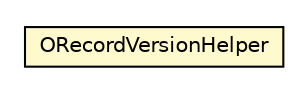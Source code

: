 #!/usr/local/bin/dot
#
# Class diagram 
# Generated by UMLGraph version R5_6-24-gf6e263 (http://www.umlgraph.org/)
#

digraph G {
	edge [fontname="Helvetica",fontsize=10,labelfontname="Helvetica",labelfontsize=10];
	node [fontname="Helvetica",fontsize=10,shape=plaintext];
	nodesep=0.25;
	ranksep=0.5;
	// com.orientechnologies.orient.core.record.ORecordVersionHelper
	c3097384 [label=<<table title="com.orientechnologies.orient.core.record.ORecordVersionHelper" border="0" cellborder="1" cellspacing="0" cellpadding="2" port="p" bgcolor="lemonChiffon" href="./ORecordVersionHelper.html">
		<tr><td><table border="0" cellspacing="0" cellpadding="1">
<tr><td align="center" balign="center"> ORecordVersionHelper </td></tr>
		</table></td></tr>
		</table>>, URL="./ORecordVersionHelper.html", fontname="Helvetica", fontcolor="black", fontsize=10.0];
}

